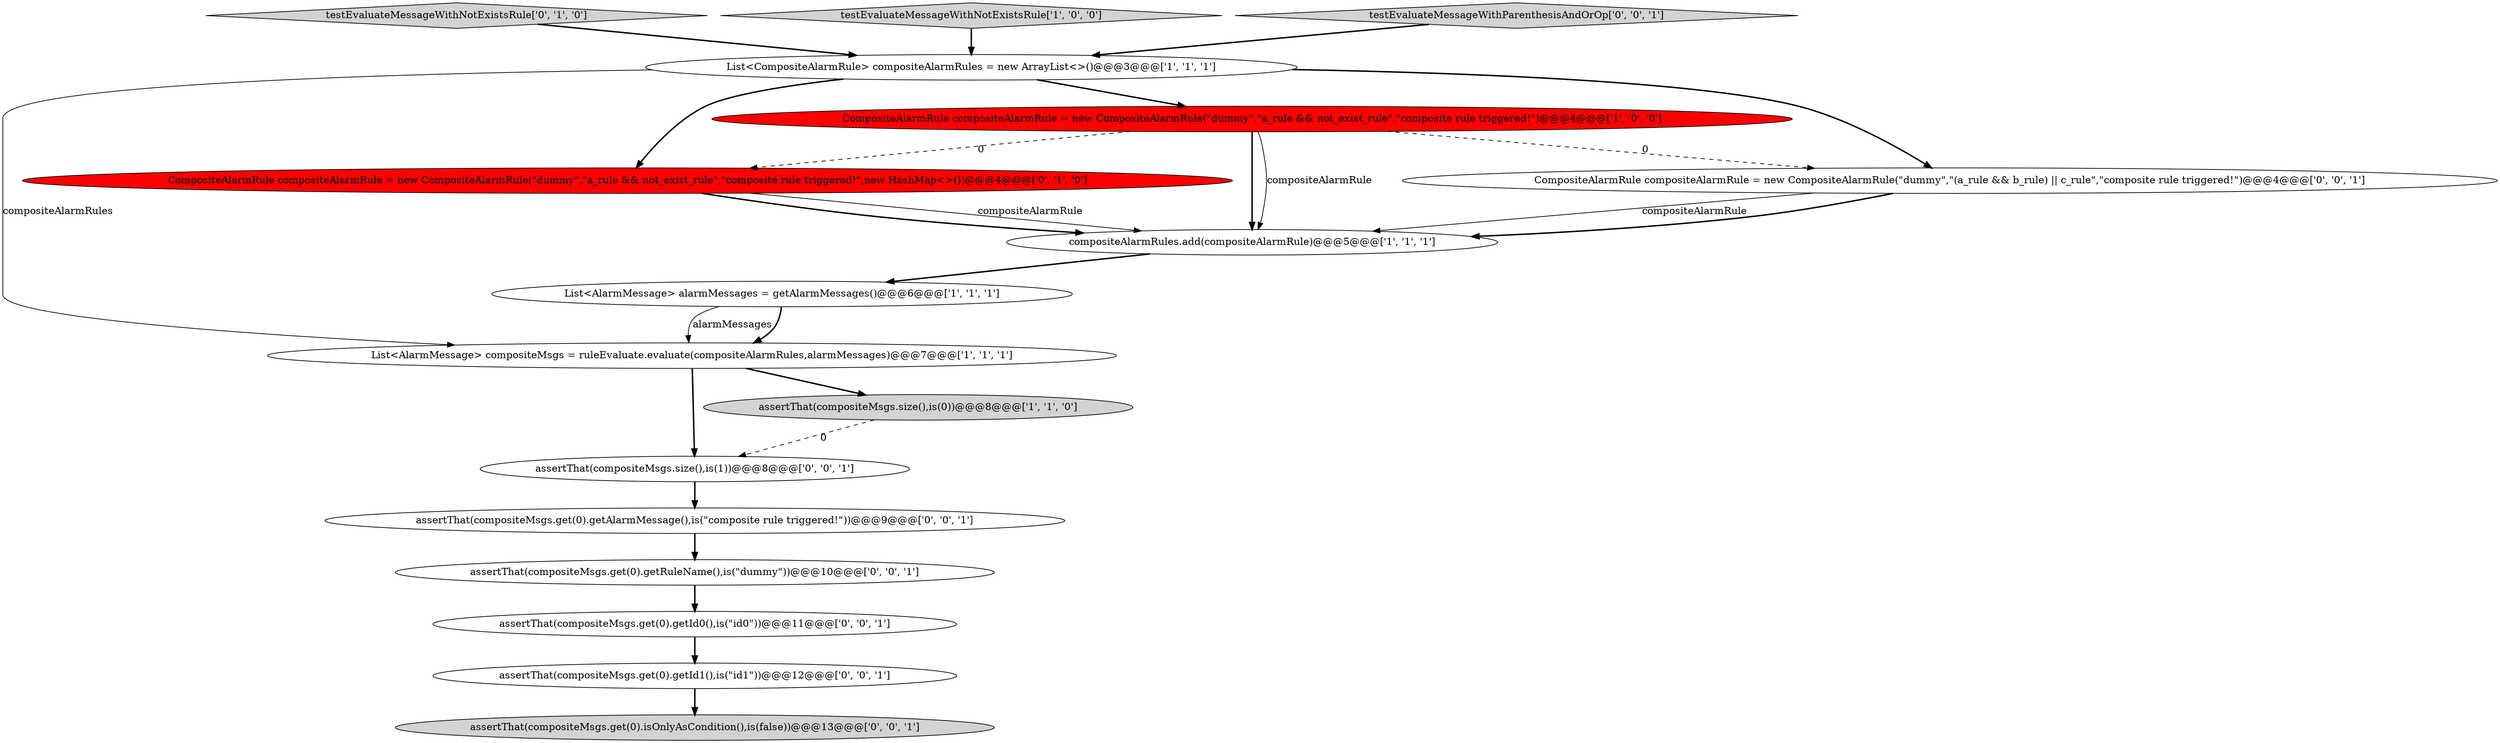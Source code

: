 digraph {
8 [style = filled, label = "testEvaluateMessageWithNotExistsRule['0', '1', '0']", fillcolor = lightgray, shape = diamond image = "AAA0AAABBB2BBB"];
7 [style = filled, label = "CompositeAlarmRule compositeAlarmRule = new CompositeAlarmRule(\"dummy\",\"a_rule && not_exist_rule\",\"composite rule triggered!\",new HashMap<>())@@@4@@@['0', '1', '0']", fillcolor = red, shape = ellipse image = "AAA1AAABBB2BBB"];
10 [style = filled, label = "assertThat(compositeMsgs.get(0).getAlarmMessage(),is(\"composite rule triggered!\"))@@@9@@@['0', '0', '1']", fillcolor = white, shape = ellipse image = "AAA0AAABBB3BBB"];
5 [style = filled, label = "List<AlarmMessage> compositeMsgs = ruleEvaluate.evaluate(compositeAlarmRules,alarmMessages)@@@7@@@['1', '1', '1']", fillcolor = white, shape = ellipse image = "AAA0AAABBB1BBB"];
6 [style = filled, label = "List<CompositeAlarmRule> compositeAlarmRules = new ArrayList<>()@@@3@@@['1', '1', '1']", fillcolor = white, shape = ellipse image = "AAA0AAABBB1BBB"];
0 [style = filled, label = "assertThat(compositeMsgs.size(),is(0))@@@8@@@['1', '1', '0']", fillcolor = lightgray, shape = ellipse image = "AAA0AAABBB1BBB"];
1 [style = filled, label = "CompositeAlarmRule compositeAlarmRule = new CompositeAlarmRule(\"dummy\",\"a_rule && not_exist_rule\",\"composite rule triggered!\")@@@4@@@['1', '0', '0']", fillcolor = red, shape = ellipse image = "AAA1AAABBB1BBB"];
2 [style = filled, label = "List<AlarmMessage> alarmMessages = getAlarmMessages()@@@6@@@['1', '1', '1']", fillcolor = white, shape = ellipse image = "AAA0AAABBB1BBB"];
14 [style = filled, label = "assertThat(compositeMsgs.size(),is(1))@@@8@@@['0', '0', '1']", fillcolor = white, shape = ellipse image = "AAA0AAABBB3BBB"];
16 [style = filled, label = "CompositeAlarmRule compositeAlarmRule = new CompositeAlarmRule(\"dummy\",\"(a_rule && b_rule) || c_rule\",\"composite rule triggered!\")@@@4@@@['0', '0', '1']", fillcolor = white, shape = ellipse image = "AAA0AAABBB3BBB"];
3 [style = filled, label = "testEvaluateMessageWithNotExistsRule['1', '0', '0']", fillcolor = lightgray, shape = diamond image = "AAA0AAABBB1BBB"];
9 [style = filled, label = "assertThat(compositeMsgs.get(0).getRuleName(),is(\"dummy\"))@@@10@@@['0', '0', '1']", fillcolor = white, shape = ellipse image = "AAA0AAABBB3BBB"];
13 [style = filled, label = "assertThat(compositeMsgs.get(0).getId0(),is(\"id0\"))@@@11@@@['0', '0', '1']", fillcolor = white, shape = ellipse image = "AAA0AAABBB3BBB"];
15 [style = filled, label = "assertThat(compositeMsgs.get(0).getId1(),is(\"id1\"))@@@12@@@['0', '0', '1']", fillcolor = white, shape = ellipse image = "AAA0AAABBB3BBB"];
11 [style = filled, label = "assertThat(compositeMsgs.get(0).isOnlyAsCondition(),is(false))@@@13@@@['0', '0', '1']", fillcolor = lightgray, shape = ellipse image = "AAA0AAABBB3BBB"];
12 [style = filled, label = "testEvaluateMessageWithParenthesisAndOrOp['0', '0', '1']", fillcolor = lightgray, shape = diamond image = "AAA0AAABBB3BBB"];
4 [style = filled, label = "compositeAlarmRules.add(compositeAlarmRule)@@@5@@@['1', '1', '1']", fillcolor = white, shape = ellipse image = "AAA0AAABBB1BBB"];
1->4 [style = bold, label=""];
14->10 [style = bold, label=""];
3->6 [style = bold, label=""];
16->4 [style = solid, label="compositeAlarmRule"];
8->6 [style = bold, label=""];
4->2 [style = bold, label=""];
7->4 [style = bold, label=""];
5->14 [style = bold, label=""];
12->6 [style = bold, label=""];
2->5 [style = solid, label="alarmMessages"];
7->4 [style = solid, label="compositeAlarmRule"];
0->14 [style = dashed, label="0"];
6->1 [style = bold, label=""];
6->5 [style = solid, label="compositeAlarmRules"];
15->11 [style = bold, label=""];
5->0 [style = bold, label=""];
6->16 [style = bold, label=""];
1->16 [style = dashed, label="0"];
1->4 [style = solid, label="compositeAlarmRule"];
10->9 [style = bold, label=""];
13->15 [style = bold, label=""];
16->4 [style = bold, label=""];
6->7 [style = bold, label=""];
1->7 [style = dashed, label="0"];
2->5 [style = bold, label=""];
9->13 [style = bold, label=""];
}
